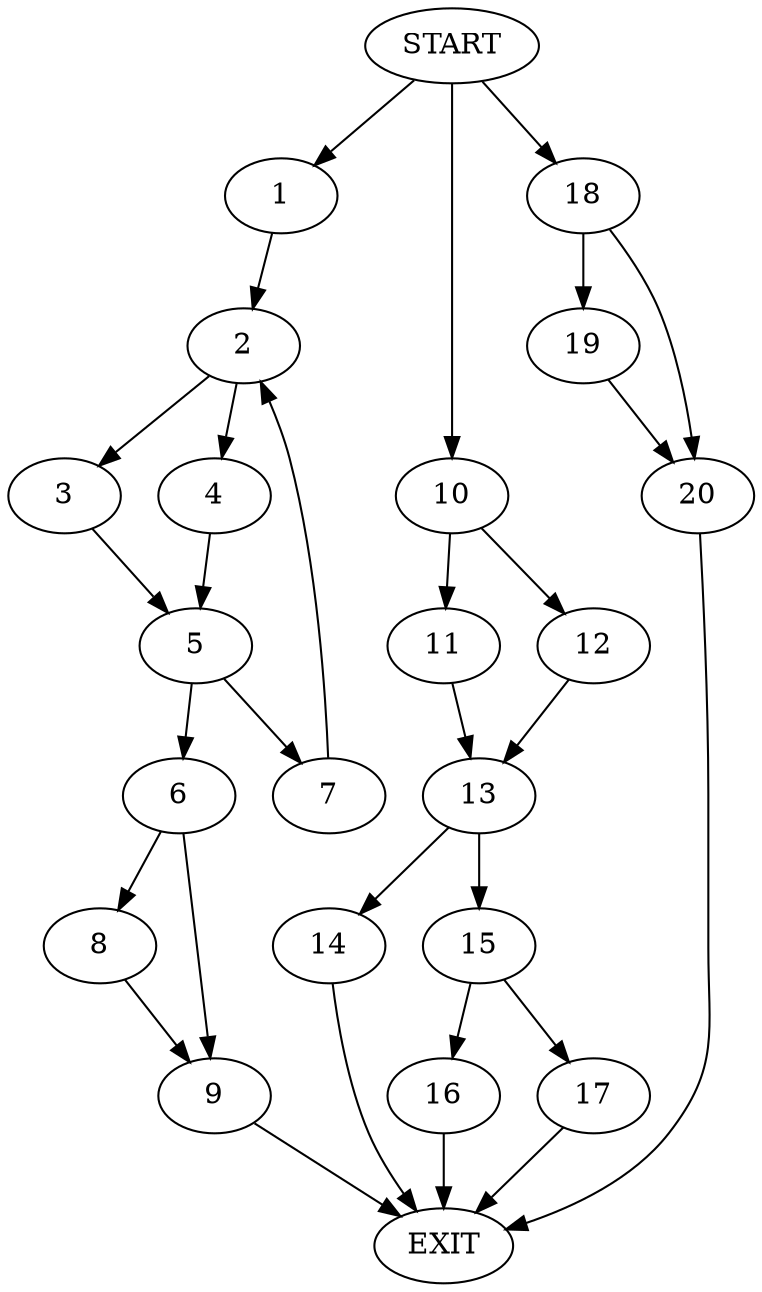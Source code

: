 digraph {
0 [label="START"]
21 [label="EXIT"]
0 -> 1
1 -> 2
2 -> 3
2 -> 4
4 -> 5
3 -> 5
5 -> 6
5 -> 7
7 -> 2
6 -> 8
6 -> 9
8 -> 9
9 -> 21
0 -> 10
10 -> 11
10 -> 12
12 -> 13
11 -> 13
13 -> 14
13 -> 15
14 -> 21
15 -> 16
15 -> 17
17 -> 21
16 -> 21
0 -> 18
18 -> 19
18 -> 20
20 -> 21
19 -> 20
}
